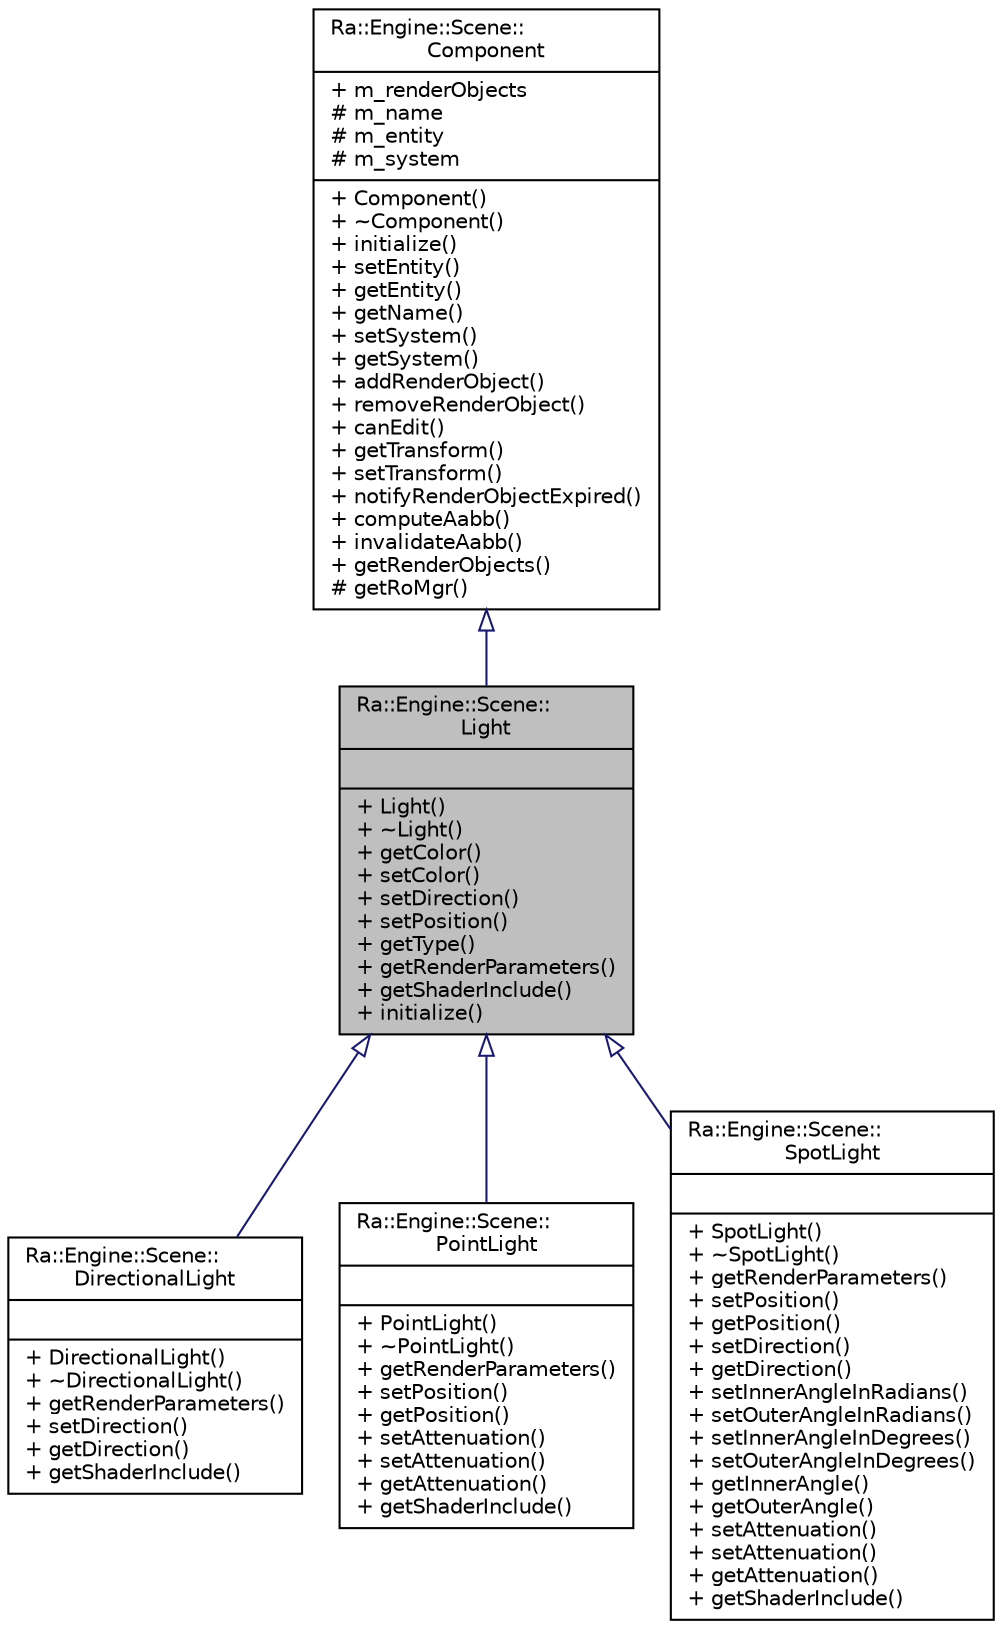 digraph "Ra::Engine::Scene::Light"
{
 // INTERACTIVE_SVG=YES
 // LATEX_PDF_SIZE
  edge [fontname="Helvetica",fontsize="10",labelfontname="Helvetica",labelfontsize="10"];
  node [fontname="Helvetica",fontsize="10",shape=record];
  Node1 [label="{Ra::Engine::Scene::\lLight\n||+ Light()\l+ ~Light()\l+ getColor()\l+ setColor()\l+ setDirection()\l+ setPosition()\l+ getType()\l+ getRenderParameters()\l+ getShaderInclude()\l+ initialize()\l}",height=0.2,width=0.4,color="black", fillcolor="grey75", style="filled", fontcolor="black",tooltip=" "];
  Node2 -> Node1 [dir="back",color="midnightblue",fontsize="10",style="solid",arrowtail="onormal",fontname="Helvetica"];
  Node2 [label="{Ra::Engine::Scene::\lComponent\n|+ m_renderObjects\l# m_name\l# m_entity\l# m_system\l|+ Component()\l+ ~Component()\l+ initialize()\l+ setEntity()\l+ getEntity()\l+ getName()\l+ setSystem()\l+ getSystem()\l+ addRenderObject()\l+ removeRenderObject()\l+ canEdit()\l+ getTransform()\l+ setTransform()\l+ notifyRenderObjectExpired()\l+ computeAabb()\l+ invalidateAabb()\l+ getRenderObjects()\l# getRoMgr()\l}",height=0.2,width=0.4,color="black", fillcolor="white", style="filled",URL="$classRa_1_1Engine_1_1Scene_1_1Component.html",tooltip="A component is an element that can be updated by a system. It is also linked to some other components..."];
  Node1 -> Node3 [dir="back",color="midnightblue",fontsize="10",style="solid",arrowtail="onormal",fontname="Helvetica"];
  Node3 [label="{Ra::Engine::Scene::\lDirectionalLight\n||+ DirectionalLight()\l+ ~DirectionalLight()\l+ getRenderParameters()\l+ setDirection()\l+ getDirection()\l+ getShaderInclude()\l}",height=0.2,width=0.4,color="black", fillcolor="white", style="filled",URL="$classRa_1_1Engine_1_1Scene_1_1DirectionalLight.html",tooltip=" "];
  Node1 -> Node4 [dir="back",color="midnightblue",fontsize="10",style="solid",arrowtail="onormal",fontname="Helvetica"];
  Node4 [label="{Ra::Engine::Scene::\lPointLight\n||+ PointLight()\l+ ~PointLight()\l+ getRenderParameters()\l+ setPosition()\l+ getPosition()\l+ setAttenuation()\l+ setAttenuation()\l+ getAttenuation()\l+ getShaderInclude()\l}",height=0.2,width=0.4,color="black", fillcolor="white", style="filled",URL="$classRa_1_1Engine_1_1Scene_1_1PointLight.html",tooltip=" "];
  Node1 -> Node5 [dir="back",color="midnightblue",fontsize="10",style="solid",arrowtail="onormal",fontname="Helvetica"];
  Node5 [label="{Ra::Engine::Scene::\lSpotLight\n||+ SpotLight()\l+ ~SpotLight()\l+ getRenderParameters()\l+ setPosition()\l+ getPosition()\l+ setDirection()\l+ getDirection()\l+ setInnerAngleInRadians()\l+ setOuterAngleInRadians()\l+ setInnerAngleInDegrees()\l+ setOuterAngleInDegrees()\l+ getInnerAngle()\l+ getOuterAngle()\l+ setAttenuation()\l+ setAttenuation()\l+ getAttenuation()\l+ getShaderInclude()\l}",height=0.2,width=0.4,color="black", fillcolor="white", style="filled",URL="$classRa_1_1Engine_1_1Scene_1_1SpotLight.html",tooltip=" "];
}
